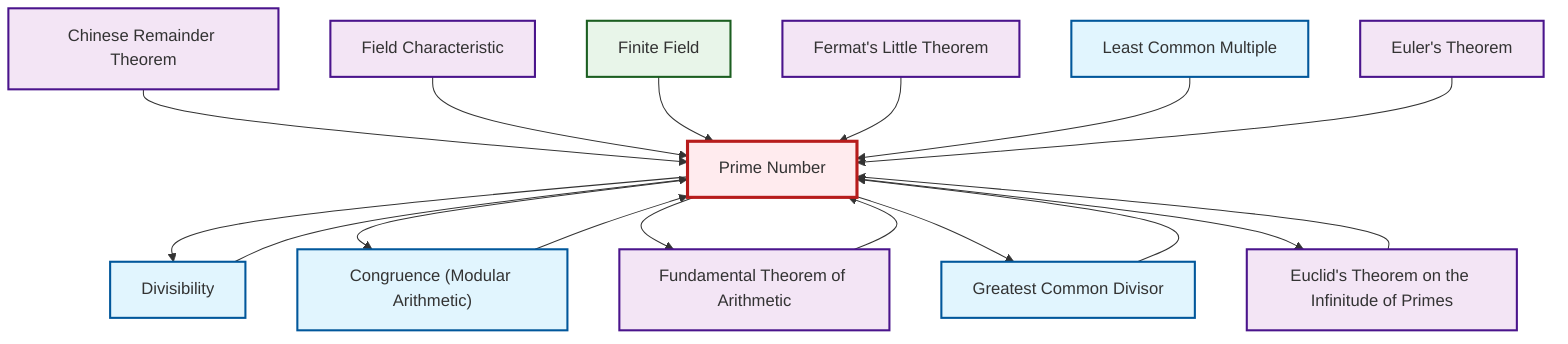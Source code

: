 graph TD
    classDef definition fill:#e1f5fe,stroke:#01579b,stroke-width:2px
    classDef theorem fill:#f3e5f5,stroke:#4a148c,stroke-width:2px
    classDef axiom fill:#fff3e0,stroke:#e65100,stroke-width:2px
    classDef example fill:#e8f5e9,stroke:#1b5e20,stroke-width:2px
    classDef current fill:#ffebee,stroke:#b71c1c,stroke-width:3px
    ex-finite-field["Finite Field"]:::example
    def-lcm["Least Common Multiple"]:::definition
    thm-fermat-little["Fermat's Little Theorem"]:::theorem
    def-gcd["Greatest Common Divisor"]:::definition
    thm-field-characteristic["Field Characteristic"]:::theorem
    thm-chinese-remainder["Chinese Remainder Theorem"]:::theorem
    def-divisibility["Divisibility"]:::definition
    def-congruence["Congruence (Modular Arithmetic)"]:::definition
    thm-euclid-infinitude-primes["Euclid's Theorem on the Infinitude of Primes"]:::theorem
    thm-euler["Euler's Theorem"]:::theorem
    thm-fundamental-arithmetic["Fundamental Theorem of Arithmetic"]:::theorem
    def-prime["Prime Number"]:::definition
    def-prime --> def-divisibility
    thm-chinese-remainder --> def-prime
    def-prime --> def-congruence
    thm-field-characteristic --> def-prime
    ex-finite-field --> def-prime
    def-prime --> thm-fundamental-arithmetic
    thm-fermat-little --> def-prime
    def-prime --> def-gcd
    def-congruence --> def-prime
    def-divisibility --> def-prime
    thm-fundamental-arithmetic --> def-prime
    def-lcm --> def-prime
    def-gcd --> def-prime
    thm-euler --> def-prime
    def-prime --> thm-euclid-infinitude-primes
    thm-euclid-infinitude-primes --> def-prime
    class def-prime current